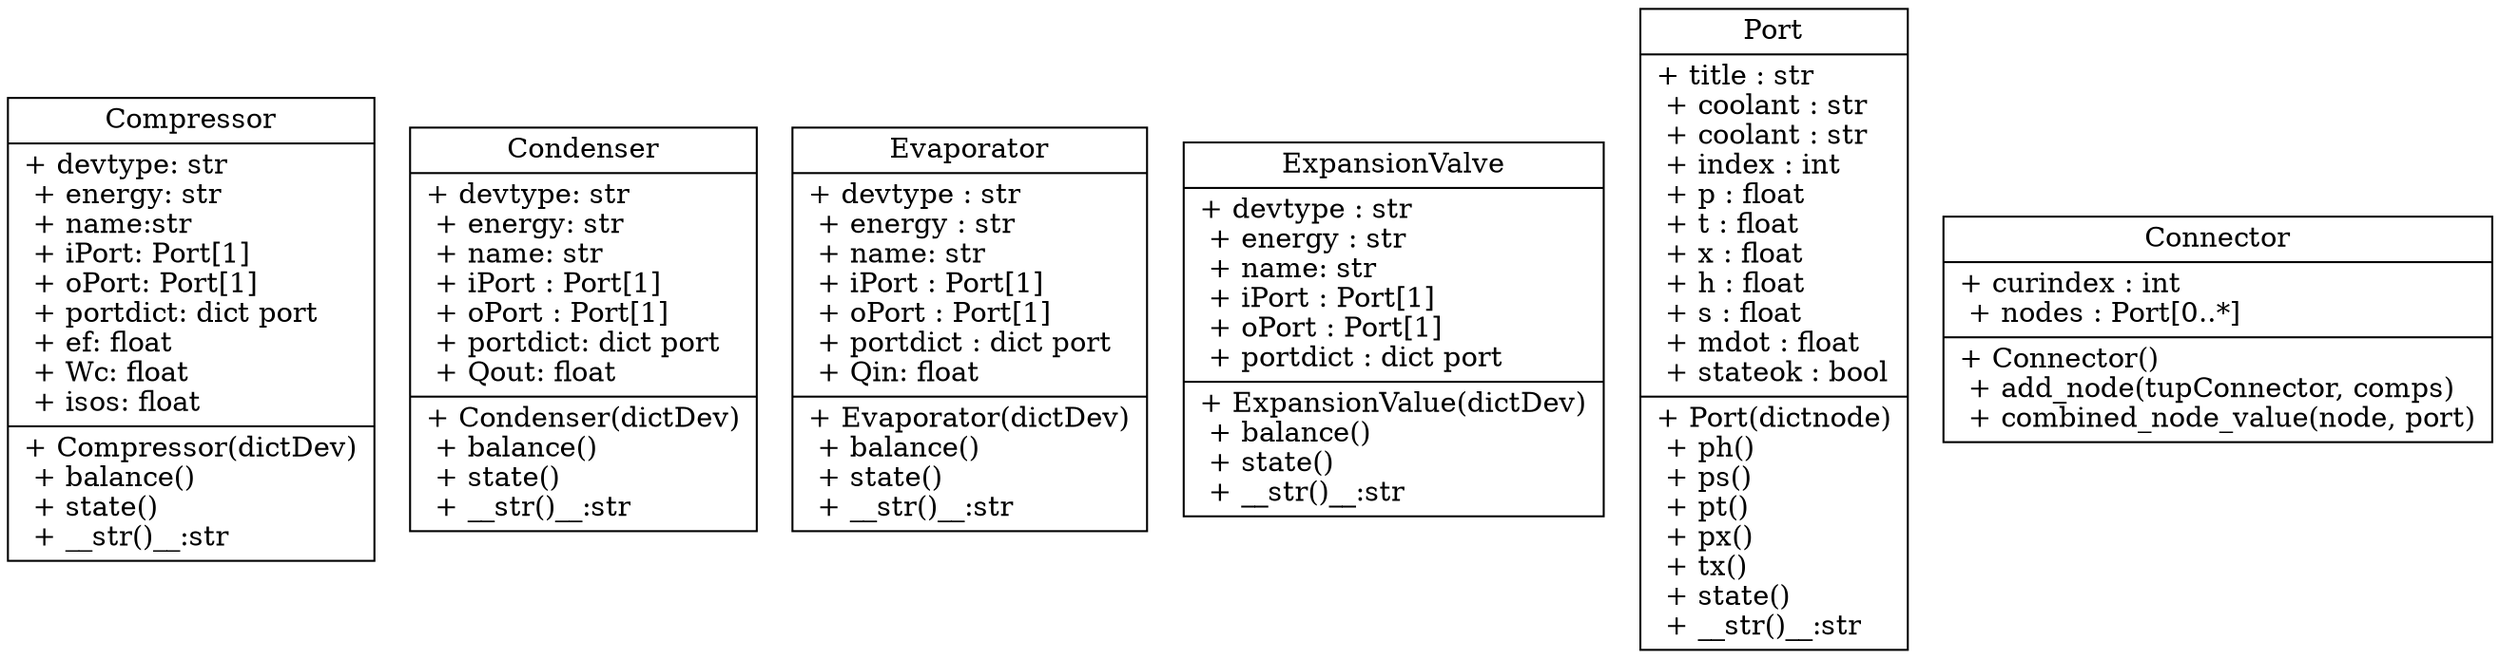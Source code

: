 digraph "classes" {
rankdir=BT
charset="utf-8"
"components.compressor.Compressor" [color="black", fontcoor="black", label="{Compressor| + devtype: str\l + energy: str\l + name:str \l + iPort: Port[1]\l + oPort: Port[1]\l + portdict: dict port\l + ef: float\l + Wc: float\l + isos: float\l| + Compressor(dictDev)\l + balance()\l + state()\l + __str()__:str\l}", shape="record", style="solid"];
"components.condenser.Condenser" [color="black", fontcolor="black", label="{Condenser| + devtype: str\l + energy: str\l + name: str\l + iPort : Port[1]\l + oPort : Port[1]\l + portdict: dict port\l + Qout: float\l| + Condenser(dictDev)\l + balance()\l + state()\l + __str()__:str\l}", shape="record", style="solid"];
"components.evaporator.Evaporator" [color="black", fontcolor="black", label="{Evaporator| + devtype : str\l + energy : str\l + name: str\l + iPort : Port[1]\l + oPort : Port[1]\l + portdict : dict port\l + Qin: float\l| + Evaporator(dictDev)\l + balance()\l + state()\l + __str()__:str\l}", shape="record", style="solid"];
"components.expansionvalve.ExpansionValve" [color="black", fontcolor="black", label="{ExpansionValve| + devtype : str\l + energy : str\l + name: str\l + iPort : Port[1]\l + oPort : Port[1]\l + portdict : dict port\l| + ExpansionValue(dictDev)\l + balance()\l + state()\l + __str()__:str\l}", shape="record", style="solid"];
"components.port.Port" [color="black", fontcolor="black", label="{Port| + title : str\l + coolant : str\l + coolant : str\l + index : int\l + p : float\l + t : float\l + x : float\l + h : float\l + s : float\l + mdot : float\l + stateok : bool\l|+ Port(dictnode)\l + ph()\l + ps()\l + pt()\l + px()\l + tx()\l + state()\l + __str()__:str\l}", shape="record", style="solid"];
"components.connector.Connector" [color="black", fontcolor="black", label="{Connector| + curindex : int\l + nodes : Port[0..*]\l| + Connector()\l + add_node(tupConnector, comps)\l + combined_node_value(node, port)\l}", shape="record", style="solid"];
}
